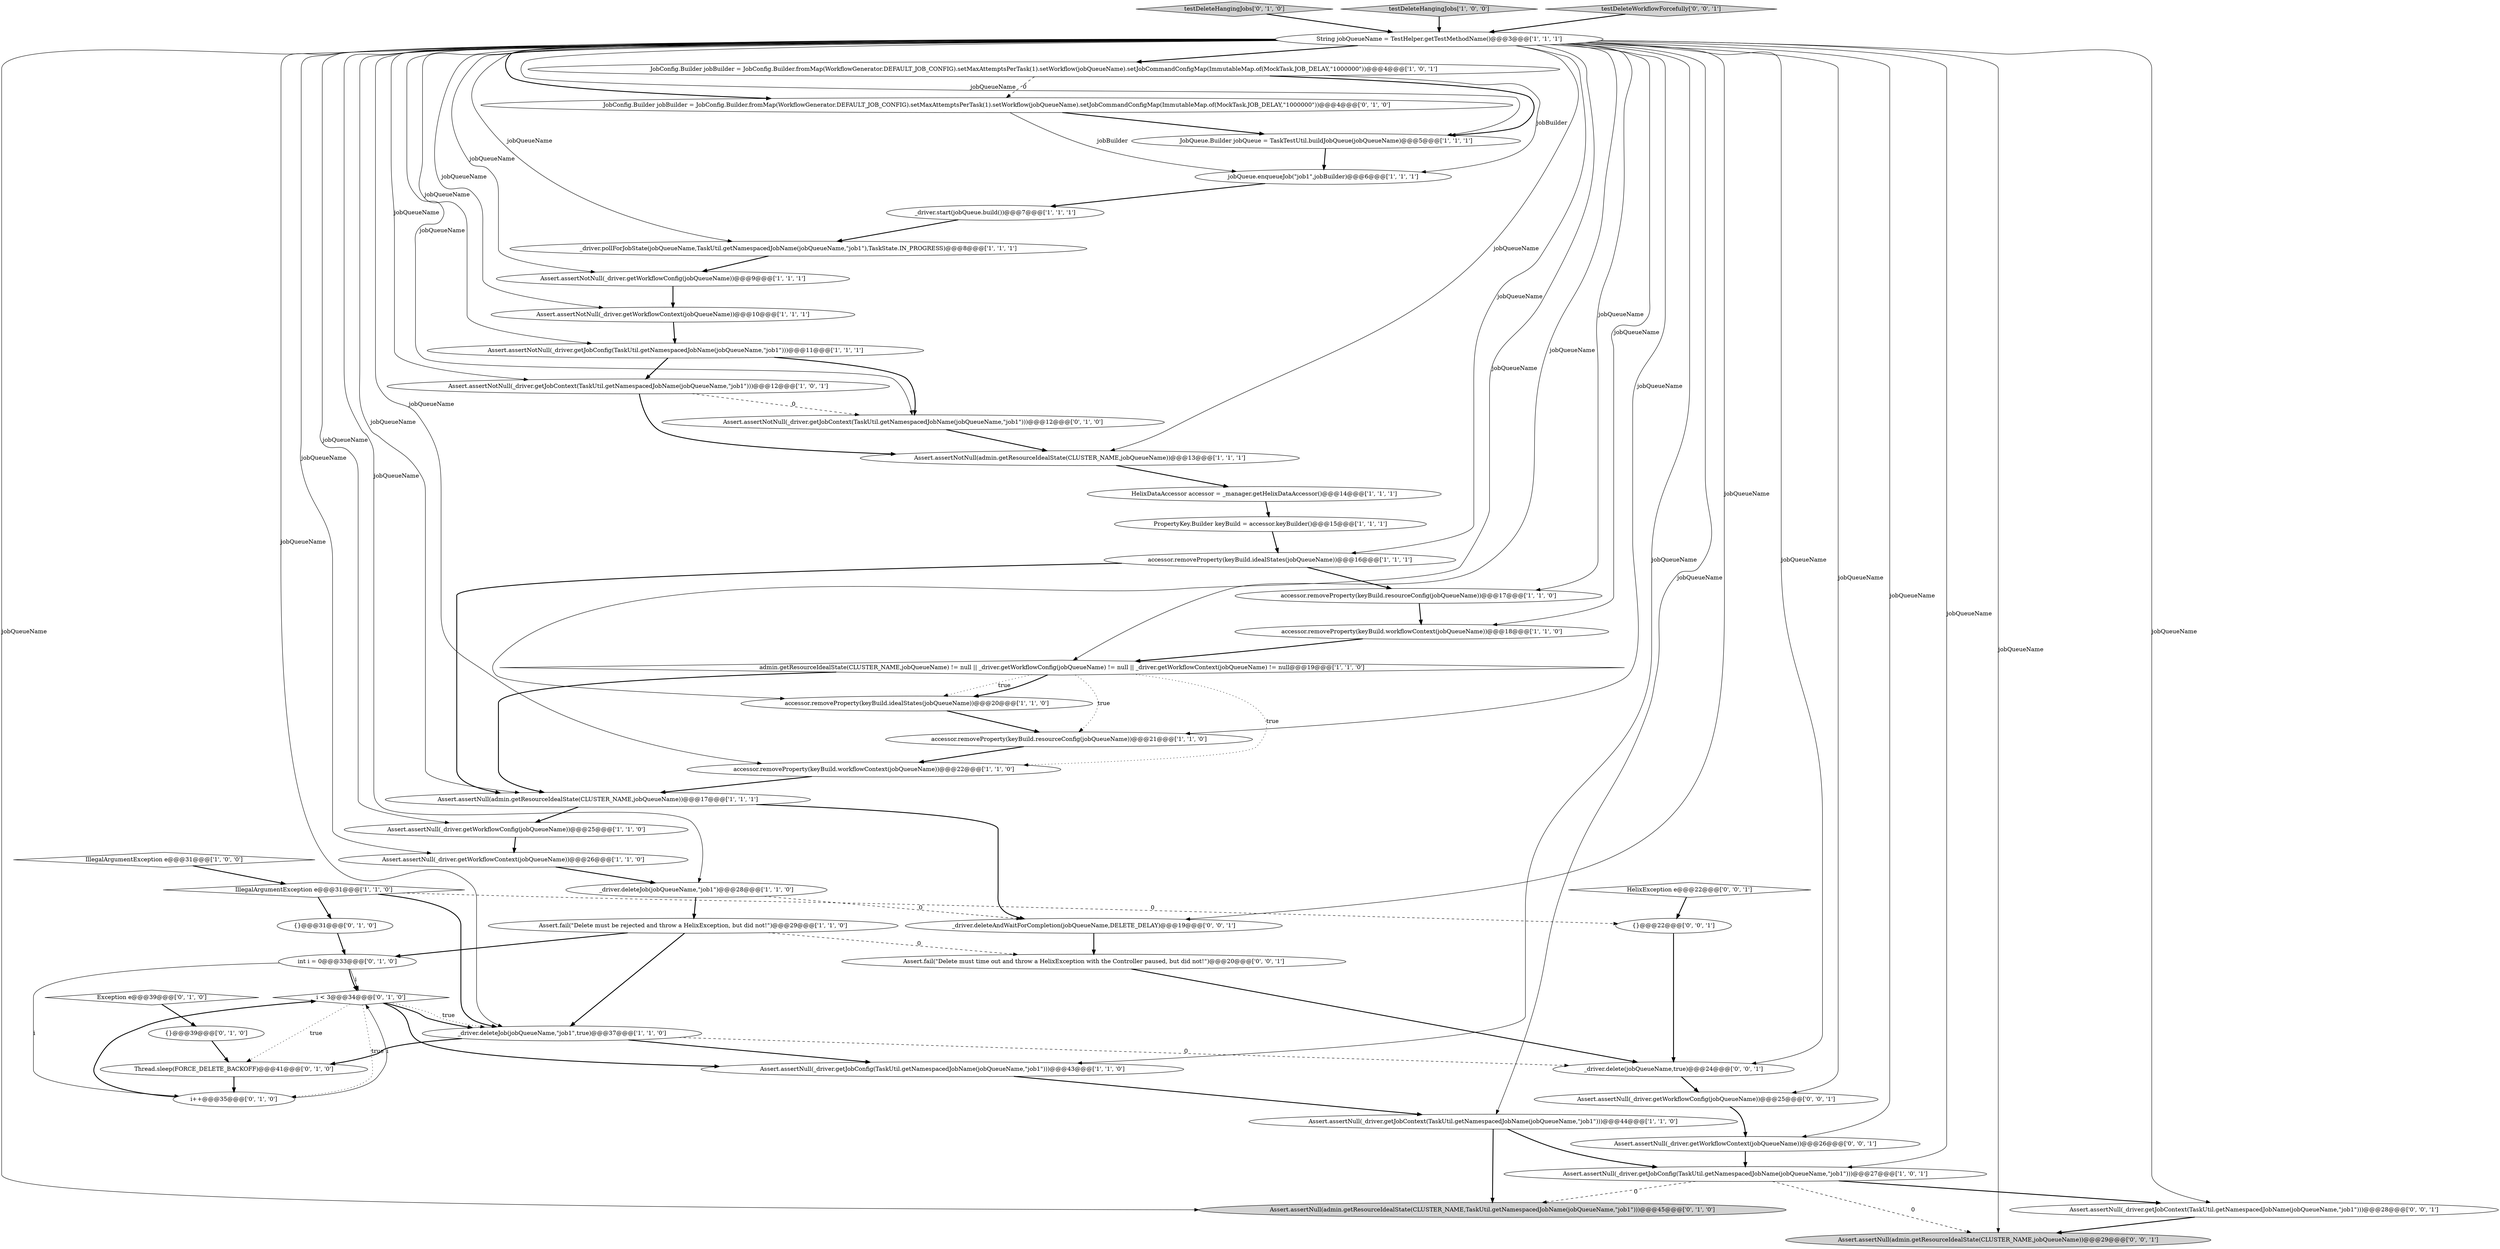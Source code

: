 digraph {
37 [style = filled, label = "i < 3@@@34@@@['0', '1', '0']", fillcolor = white, shape = diamond image = "AAA1AAABBB2BBB"];
46 [style = filled, label = "_driver.deleteAndWaitForCompletion(jobQueueName,DELETE_DELAY)@@@19@@@['0', '0', '1']", fillcolor = white, shape = ellipse image = "AAA0AAABBB3BBB"];
0 [style = filled, label = "Assert.assertNotNull(_driver.getWorkflowConfig(jobQueueName))@@@9@@@['1', '1', '1']", fillcolor = white, shape = ellipse image = "AAA0AAABBB1BBB"];
52 [style = filled, label = "{}@@@22@@@['0', '0', '1']", fillcolor = white, shape = ellipse image = "AAA0AAABBB3BBB"];
44 [style = filled, label = "_driver.delete(jobQueueName,true)@@@24@@@['0', '0', '1']", fillcolor = white, shape = ellipse image = "AAA0AAABBB3BBB"];
45 [style = filled, label = "Assert.assertNull(_driver.getWorkflowConfig(jobQueueName))@@@25@@@['0', '0', '1']", fillcolor = white, shape = ellipse image = "AAA0AAABBB3BBB"];
5 [style = filled, label = "accessor.removeProperty(keyBuild.idealStates(jobQueueName))@@@20@@@['1', '1', '0']", fillcolor = white, shape = ellipse image = "AAA0AAABBB1BBB"];
34 [style = filled, label = "JobConfig.Builder jobBuilder = JobConfig.Builder.fromMap(WorkflowGenerator.DEFAULT_JOB_CONFIG).setMaxAttemptsPerTask(1).setWorkflow(jobQueueName).setJobCommandConfigMap(ImmutableMap.of(MockTask.JOB_DELAY,\"1000000\"))@@@4@@@['0', '1', '0']", fillcolor = white, shape = ellipse image = "AAA1AAABBB2BBB"];
31 [style = filled, label = "accessor.removeProperty(keyBuild.resourceConfig(jobQueueName))@@@17@@@['1', '1', '0']", fillcolor = white, shape = ellipse image = "AAA0AAABBB1BBB"];
7 [style = filled, label = "_driver.deleteJob(jobQueueName,\"job1\")@@@28@@@['1', '1', '0']", fillcolor = white, shape = ellipse image = "AAA0AAABBB1BBB"];
11 [style = filled, label = "accessor.removeProperty(keyBuild.workflowContext(jobQueueName))@@@22@@@['1', '1', '0']", fillcolor = white, shape = ellipse image = "AAA0AAABBB1BBB"];
20 [style = filled, label = "admin.getResourceIdealState(CLUSTER_NAME,jobQueueName) != null || _driver.getWorkflowConfig(jobQueueName) != null || _driver.getWorkflowContext(jobQueueName) != null@@@19@@@['1', '1', '0']", fillcolor = white, shape = diamond image = "AAA0AAABBB1BBB"];
40 [style = filled, label = "testDeleteHangingJobs['0', '1', '0']", fillcolor = lightgray, shape = diamond image = "AAA0AAABBB2BBB"];
41 [style = filled, label = "Thread.sleep(FORCE_DELETE_BACKOFF)@@@41@@@['0', '1', '0']", fillcolor = white, shape = ellipse image = "AAA1AAABBB2BBB"];
19 [style = filled, label = "_driver.start(jobQueue.build())@@@7@@@['1', '1', '1']", fillcolor = white, shape = ellipse image = "AAA0AAABBB1BBB"];
1 [style = filled, label = "Assert.assertNotNull(_driver.getJobConfig(TaskUtil.getNamespacedJobName(jobQueueName,\"job1\")))@@@11@@@['1', '1', '1']", fillcolor = white, shape = ellipse image = "AAA0AAABBB1BBB"];
4 [style = filled, label = "PropertyKey.Builder keyBuild = accessor.keyBuilder()@@@15@@@['1', '1', '1']", fillcolor = white, shape = ellipse image = "AAA0AAABBB1BBB"];
22 [style = filled, label = "Assert.fail(\"Delete must be rejected and throw a HelixException, but did not!\")@@@29@@@['1', '1', '0']", fillcolor = white, shape = ellipse image = "AAA0AAABBB1BBB"];
24 [style = filled, label = "Assert.assertNull(_driver.getWorkflowConfig(jobQueueName))@@@25@@@['1', '1', '0']", fillcolor = white, shape = ellipse image = "AAA0AAABBB1BBB"];
2 [style = filled, label = "Assert.assertNotNull(_driver.getJobContext(TaskUtil.getNamespacedJobName(jobQueueName,\"job1\")))@@@12@@@['1', '0', '1']", fillcolor = white, shape = ellipse image = "AAA0AAABBB1BBB"];
28 [style = filled, label = "JobConfig.Builder jobBuilder = JobConfig.Builder.fromMap(WorkflowGenerator.DEFAULT_JOB_CONFIG).setMaxAttemptsPerTask(1).setWorkflow(jobQueueName).setJobCommandConfigMap(ImmutableMap.of(MockTask.JOB_DELAY,\"1000000\"))@@@4@@@['1', '0', '1']", fillcolor = white, shape = ellipse image = "AAA0AAABBB1BBB"];
32 [style = filled, label = "Assert.assertNotNull(_driver.getJobContext(TaskUtil.getNamespacedJobName(jobQueueName,\"job1\")))@@@12@@@['0', '1', '0']", fillcolor = white, shape = ellipse image = "AAA1AAABBB2BBB"];
38 [style = filled, label = "Assert.assertNull(admin.getResourceIdealState(CLUSTER_NAME,TaskUtil.getNamespacedJobName(jobQueueName,\"job1\")))@@@45@@@['0', '1', '0']", fillcolor = lightgray, shape = ellipse image = "AAA1AAABBB2BBB"];
8 [style = filled, label = "Assert.assertNull(_driver.getJobConfig(TaskUtil.getNamespacedJobName(jobQueueName,\"job1\")))@@@43@@@['1', '1', '0']", fillcolor = white, shape = ellipse image = "AAA0AAABBB1BBB"];
39 [style = filled, label = "int i = 0@@@33@@@['0', '1', '0']", fillcolor = white, shape = ellipse image = "AAA1AAABBB2BBB"];
21 [style = filled, label = "accessor.removeProperty(keyBuild.resourceConfig(jobQueueName))@@@21@@@['1', '1', '0']", fillcolor = white, shape = ellipse image = "AAA0AAABBB1BBB"];
43 [style = filled, label = "HelixException e@@@22@@@['0', '0', '1']", fillcolor = white, shape = diamond image = "AAA0AAABBB3BBB"];
15 [style = filled, label = "accessor.removeProperty(keyBuild.workflowContext(jobQueueName))@@@18@@@['1', '1', '0']", fillcolor = white, shape = ellipse image = "AAA0AAABBB1BBB"];
23 [style = filled, label = "_driver.deleteJob(jobQueueName,\"job1\",true)@@@37@@@['1', '1', '0']", fillcolor = white, shape = ellipse image = "AAA0AAABBB1BBB"];
18 [style = filled, label = "String jobQueueName = TestHelper.getTestMethodName()@@@3@@@['1', '1', '1']", fillcolor = white, shape = ellipse image = "AAA0AAABBB1BBB"];
30 [style = filled, label = "testDeleteHangingJobs['1', '0', '0']", fillcolor = lightgray, shape = diamond image = "AAA0AAABBB1BBB"];
3 [style = filled, label = "IllegalArgumentException e@@@31@@@['1', '0', '0']", fillcolor = white, shape = diamond image = "AAA0AAABBB1BBB"];
35 [style = filled, label = "{}@@@31@@@['0', '1', '0']", fillcolor = white, shape = ellipse image = "AAA0AAABBB2BBB"];
6 [style = filled, label = "jobQueue.enqueueJob(\"job1\",jobBuilder)@@@6@@@['1', '1', '1']", fillcolor = white, shape = ellipse image = "AAA0AAABBB1BBB"];
49 [style = filled, label = "testDeleteWorkflowForcefully['0', '0', '1']", fillcolor = lightgray, shape = diamond image = "AAA0AAABBB3BBB"];
9 [style = filled, label = "JobQueue.Builder jobQueue = TaskTestUtil.buildJobQueue(jobQueueName)@@@5@@@['1', '1', '1']", fillcolor = white, shape = ellipse image = "AAA0AAABBB1BBB"];
12 [style = filled, label = "accessor.removeProperty(keyBuild.idealStates(jobQueueName))@@@16@@@['1', '1', '1']", fillcolor = white, shape = ellipse image = "AAA0AAABBB1BBB"];
33 [style = filled, label = "{}@@@39@@@['0', '1', '0']", fillcolor = white, shape = ellipse image = "AAA0AAABBB2BBB"];
36 [style = filled, label = "Exception e@@@39@@@['0', '1', '0']", fillcolor = white, shape = diamond image = "AAA1AAABBB2BBB"];
27 [style = filled, label = "Assert.assertNull(_driver.getJobConfig(TaskUtil.getNamespacedJobName(jobQueueName,\"job1\")))@@@27@@@['1', '0', '1']", fillcolor = white, shape = ellipse image = "AAA0AAABBB1BBB"];
29 [style = filled, label = "Assert.assertNull(_driver.getWorkflowContext(jobQueueName))@@@26@@@['1', '1', '0']", fillcolor = white, shape = ellipse image = "AAA0AAABBB1BBB"];
10 [style = filled, label = "HelixDataAccessor accessor = _manager.getHelixDataAccessor()@@@14@@@['1', '1', '1']", fillcolor = white, shape = ellipse image = "AAA0AAABBB1BBB"];
47 [style = filled, label = "Assert.assertNull(_driver.getWorkflowContext(jobQueueName))@@@26@@@['0', '0', '1']", fillcolor = white, shape = ellipse image = "AAA0AAABBB3BBB"];
50 [style = filled, label = "Assert.assertNull(admin.getResourceIdealState(CLUSTER_NAME,jobQueueName))@@@29@@@['0', '0', '1']", fillcolor = lightgray, shape = ellipse image = "AAA0AAABBB3BBB"];
25 [style = filled, label = "IllegalArgumentException e@@@31@@@['1', '1', '0']", fillcolor = white, shape = diamond image = "AAA0AAABBB1BBB"];
16 [style = filled, label = "Assert.assertNotNull(admin.getResourceIdealState(CLUSTER_NAME,jobQueueName))@@@13@@@['1', '1', '1']", fillcolor = white, shape = ellipse image = "AAA0AAABBB1BBB"];
13 [style = filled, label = "Assert.assertNull(admin.getResourceIdealState(CLUSTER_NAME,jobQueueName))@@@17@@@['1', '1', '1']", fillcolor = white, shape = ellipse image = "AAA0AAABBB1BBB"];
17 [style = filled, label = "_driver.pollForJobState(jobQueueName,TaskUtil.getNamespacedJobName(jobQueueName,\"job1\"),TaskState.IN_PROGRESS)@@@8@@@['1', '1', '1']", fillcolor = white, shape = ellipse image = "AAA0AAABBB1BBB"];
48 [style = filled, label = "Assert.assertNull(_driver.getJobContext(TaskUtil.getNamespacedJobName(jobQueueName,\"job1\")))@@@28@@@['0', '0', '1']", fillcolor = white, shape = ellipse image = "AAA0AAABBB3BBB"];
51 [style = filled, label = "Assert.fail(\"Delete must time out and throw a HelixException with the Controller paused, but did not!\")@@@20@@@['0', '0', '1']", fillcolor = white, shape = ellipse image = "AAA0AAABBB3BBB"];
26 [style = filled, label = "Assert.assertNotNull(_driver.getWorkflowContext(jobQueueName))@@@10@@@['1', '1', '1']", fillcolor = white, shape = ellipse image = "AAA0AAABBB1BBB"];
42 [style = filled, label = "i++@@@35@@@['0', '1', '0']", fillcolor = white, shape = ellipse image = "AAA1AAABBB2BBB"];
14 [style = filled, label = "Assert.assertNull(_driver.getJobContext(TaskUtil.getNamespacedJobName(jobQueueName,\"job1\")))@@@44@@@['1', '1', '0']", fillcolor = white, shape = ellipse image = "AAA0AAABBB1BBB"];
8->14 [style = bold, label=""];
20->21 [style = dotted, label="true"];
18->48 [style = solid, label="jobQueueName"];
7->22 [style = bold, label=""];
6->19 [style = bold, label=""];
13->24 [style = bold, label=""];
52->44 [style = bold, label=""];
18->28 [style = bold, label=""];
23->44 [style = dashed, label="0"];
18->31 [style = solid, label="jobQueueName"];
18->7 [style = solid, label="jobQueueName"];
25->35 [style = bold, label=""];
3->25 [style = bold, label=""];
18->12 [style = solid, label="jobQueueName"];
18->47 [style = solid, label="jobQueueName"];
18->46 [style = solid, label="jobQueueName"];
18->0 [style = solid, label="jobQueueName"];
24->29 [style = bold, label=""];
39->37 [style = bold, label=""];
18->2 [style = solid, label="jobQueueName"];
18->11 [style = solid, label="jobQueueName"];
1->2 [style = bold, label=""];
18->24 [style = solid, label="jobQueueName"];
18->20 [style = solid, label="jobQueueName"];
47->27 [style = bold, label=""];
48->50 [style = bold, label=""];
18->26 [style = solid, label="jobQueueName"];
18->14 [style = solid, label="jobQueueName"];
39->37 [style = solid, label="i"];
34->9 [style = bold, label=""];
27->50 [style = dashed, label="0"];
18->21 [style = solid, label="jobQueueName"];
12->31 [style = bold, label=""];
12->13 [style = bold, label=""];
18->38 [style = solid, label="jobQueueName"];
37->41 [style = dotted, label="true"];
10->4 [style = bold, label=""];
26->1 [style = bold, label=""];
0->26 [style = bold, label=""];
43->52 [style = bold, label=""];
27->38 [style = dashed, label="0"];
11->13 [style = bold, label=""];
4->12 [style = bold, label=""];
29->7 [style = bold, label=""];
13->46 [style = bold, label=""];
15->20 [style = bold, label=""];
20->5 [style = dotted, label="true"];
2->16 [style = bold, label=""];
18->23 [style = solid, label="jobQueueName"];
28->6 [style = solid, label="jobBuilder"];
31->15 [style = bold, label=""];
18->15 [style = solid, label="jobQueueName"];
2->32 [style = dashed, label="0"];
1->32 [style = bold, label=""];
28->9 [style = bold, label=""];
21->11 [style = bold, label=""];
34->6 [style = solid, label="jobBuilder"];
22->51 [style = dashed, label="0"];
25->52 [style = dashed, label="0"];
30->18 [style = bold, label=""];
20->5 [style = bold, label=""];
18->8 [style = solid, label="jobQueueName"];
37->23 [style = dotted, label="true"];
40->18 [style = bold, label=""];
46->51 [style = bold, label=""];
16->10 [style = bold, label=""];
33->41 [style = bold, label=""];
9->6 [style = bold, label=""];
18->45 [style = solid, label="jobQueueName"];
20->13 [style = bold, label=""];
5->21 [style = bold, label=""];
19->17 [style = bold, label=""];
37->42 [style = dotted, label="true"];
18->34 [style = bold, label=""];
32->16 [style = bold, label=""];
36->33 [style = bold, label=""];
23->41 [style = bold, label=""];
18->1 [style = solid, label="jobQueueName"];
7->46 [style = dashed, label="0"];
28->34 [style = dashed, label="0"];
18->44 [style = solid, label="jobQueueName"];
18->27 [style = solid, label="jobQueueName"];
17->0 [style = bold, label=""];
22->39 [style = bold, label=""];
14->27 [style = bold, label=""];
25->23 [style = bold, label=""];
18->32 [style = solid, label="jobQueueName"];
14->38 [style = bold, label=""];
27->48 [style = bold, label=""];
18->13 [style = solid, label="jobQueueName"];
51->44 [style = bold, label=""];
42->37 [style = solid, label="i"];
44->45 [style = bold, label=""];
42->37 [style = bold, label=""];
18->50 [style = solid, label="jobQueueName"];
45->47 [style = bold, label=""];
39->42 [style = solid, label="i"];
18->5 [style = solid, label="jobQueueName"];
35->39 [style = bold, label=""];
49->18 [style = bold, label=""];
23->8 [style = bold, label=""];
41->42 [style = bold, label=""];
18->17 [style = solid, label="jobQueueName"];
18->9 [style = solid, label="jobQueueName"];
22->23 [style = bold, label=""];
18->16 [style = solid, label="jobQueueName"];
37->8 [style = bold, label=""];
37->23 [style = bold, label=""];
18->29 [style = solid, label="jobQueueName"];
20->11 [style = dotted, label="true"];
}
